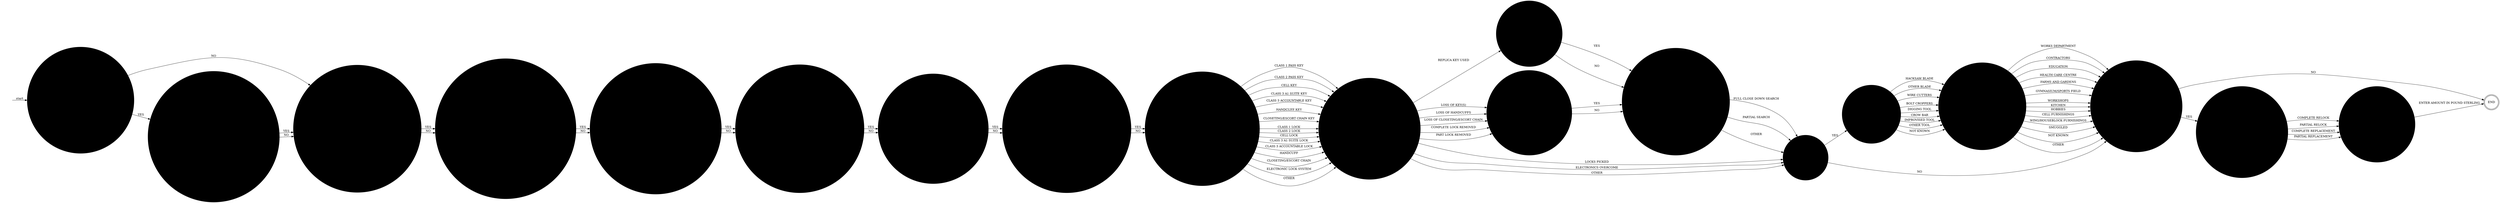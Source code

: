 digraph OLD_KEY_LOCK_INCIDENT {  rankdir=LR;
  node [shape = circle];
  START_NODE [label="", shape=none];
  START_NODE -> 44598 [label = "start"];
  END_NODE [label="END", shape="doublecircle"];
  44166 [label = "HAS ANY PROSECUTION TAKEN PLACE OR IS ANY PENDING", style="filled", color="#DDD"];
  44166 -> 44331 [label = "YES", style="filled", color="#DDD"];
  44166 -> 44331 [label = "NO", style="filled", color="#DDD"];
  44228 [label = "HAS THE PRISON SERVICE PRESS OFFICE BEEN INFORMED", style="filled", color="#DDD"];
  44228 -> 44972 [label = "YES", style="filled", color="#DDD"];
  44228 -> 44972 [label = "NO", style="filled", color="#DDD"];
  44331 [label = "IS THE INCIDENT THE SUBJECT OF AN INTERNAL INVESTIGATION", style="filled", color="#DDD"];
  44331 -> 44386 [label = "YES", style="filled", color="#DDD"];
  44331 -> 44386 [label = "NO", style="filled", color="#DDD"];
  44355 [label = "HAS A REPLICA BEEN FOUND", style="filled", color="#DDD"];
  44355 -> 44894 [label = "YES", style="filled", color="#DDD"];
  44355 -> 44894 [label = "NO", style="filled", color="#DDD"];
  44386 [label = "IS THE INCIDENT SUBJECT TO A GOVERNOR'S ADJUDICATION", style="filled", color="#DDD"];
  44386 -> 44414 [label = "YES", style="filled", color="#DDD"];
  44386 -> 44414 [label = "NO", style="filled", color="#DDD"];
  44407 [label = "WHAT TOOLS WERE USED", style="filled", color="#DDD"];
  44407 -> 44925 [label = "HACKSAW BLADE", style="filled", color="#DDD"];
  44407 -> 44925 [label = "OTHER BLADE", style="filled", color="#DDD"];
  44407 -> 44925 [label = "WIRE CUTTERS", style="filled", color="#DDD"];
  44407 -> 44925 [label = "BOLT CROPPERS", style="filled", color="#DDD"];
  44407 -> 44925 [label = "DIGGING TOOL", style="filled", color="#DDD"];
  44407 -> 44925 [label = "CROW BAR", style="filled", color="#DDD"];
  44407 -> 44925 [label = "IMPROVISED TOOL", style="filled", color="#DDD"];
  44407 -> 44925 [label = "OTHER TOOL", style="filled", color="#DDD"];
  44407 -> 44925 [label = "NOT KNOWN", style="filled", color="#DDD"];
  44414 [label = "IS ANY MEMBER OF STAFF FACING DISCIPLINARY CHARGES", style="filled", color="#DDD"];
  44414 -> 44678 [label = "YES", style="filled", color="#DDD"];
  44414 -> 44678 [label = "NO", style="filled", color="#DDD"];
  44449 [label = "DESCRIBE THE REMEDIAL ACTION TAKEN", style="filled", color="#DDD"];
  44449 -> 44921 [label = "COMPLETE RELOCK", style="filled", color="#DDD"];
  44449 -> 44921 [label = "PARTIAL RELOCK", style="filled", color="#DDD"];
  44449 -> 44921 [label = "COMPLETE REPLACEMENT", style="filled", color="#DDD"];
  44449 -> 44921 [label = "PARTIAL REPLACEMENT", style="filled", color="#DDD"];
  44598 [label = "WERE THE POLICE INFORMED OF THE INCIDENT", style="filled", color="#DDD"];
  44598 -> 45072 [label = "YES", style="filled", color="#DDD"];
  44598 -> 44166 [label = "NO", style="filled", color="#DDD"];
  44619 [label = "HAVE THE LOST ITEM(S) BEEN FOUND", style="filled", color="#DDD"];
  44619 -> 44894 [label = "YES", style="filled", color="#DDD"];
  44619 -> 44894 [label = "NO", style="filled", color="#DDD"];
  44678 [label = "IS THERE ANY MEDIA INTEREST IN THIS INCIDENT", style="filled", color="#DDD"];
  44678 -> 44228 [label = "YES", style="filled", color="#DDD"];
  44678 -> 44228 [label = "NO", style="filled", color="#DDD"];
  44775 [label = "HAS ANY REMEDIAL ACTION BEEN TAKEN", style="filled", color="#DDD"];
  44775 -> 44449 [label = "YES", style="filled", color="#DDD"];
  44775 -> END_NODE [label = "NO", style="filled", color="#DDD"];
  44866 [label = "WERE TOOLS USED", style="filled", color="#DDD"];
  44866 -> 44407 [label = "YES", style="filled", color="#DDD"];
  44866 -> 44775 [label = "NO", style="filled", color="#DDD"];
  44894 [label = "WHAT ACTION WAS TAKEN TO FIND THESE ITEMS", style="filled", color="#DDD"];
  44894 -> 44866 [label = "FULL CLOSE DOWN SEARCH", style="filled", color="#DDD"];
  44894 -> 44866 [label = "PARTIAL SEARCH", style="filled", color="#DDD"];
  44894 -> 44866 [label = "OTHER", style="filled", color="#DDD"];
  44921 [label = "ESTIMATED COST OF THIS ACTION", style="filled", color="#DDD"];
  44921 -> END_NODE [label = "ENTER AMOUNT IN POUND STERLING", style="filled", color="#DDD"];
  44925 [label = "WHAT WAS THE SOURCE OF THE TOOLS", style="filled", color="#DDD"];
  44925 -> 44775 [label = "WORKS DEPARTMENT", style="filled", color="#DDD"];
  44925 -> 44775 [label = "CONTRACTORS", style="filled", color="#DDD"];
  44925 -> 44775 [label = "EDUCATION", style="filled", color="#DDD"];
  44925 -> 44775 [label = "HEALTH CARE CENTRE", style="filled", color="#DDD"];
  44925 -> 44775 [label = "FARMS AND GARDENS", style="filled", color="#DDD"];
  44925 -> 44775 [label = "GYMNASIUM/SPORTS FIELD", style="filled", color="#DDD"];
  44925 -> 44775 [label = "WORKSHOPS", style="filled", color="#DDD"];
  44925 -> 44775 [label = "KITCHEN", style="filled", color="#DDD"];
  44925 -> 44775 [label = "HOBBIES", style="filled", color="#DDD"];
  44925 -> 44775 [label = "CELL FURNISHINGS", style="filled", color="#DDD"];
  44925 -> 44775 [label = "WING/HOUSEBLOCK FURNISHINGS", style="filled", color="#DDD"];
  44925 -> 44775 [label = "SMUGGLED", style="filled", color="#DDD"];
  44925 -> 44775 [label = "NOT KNOWN", style="filled", color="#DDD"];
  44925 -> 44775 [label = "OTHER", style="filled", color="#DDD"];
  44972 [label = "DESCRIBE THE TYPE OF KEY OR LOCK COMPROMISE", style="filled", color="#DDD"];
  44972 -> 45015 [label = "CLASS 1 PASS KEY", style="filled", color="#DDD"];
  44972 -> 45015 [label = "CLASS 2 PASS KEY", style="filled", color="#DDD"];
  44972 -> 45015 [label = "CELL KEY", style="filled", color="#DDD"];
  44972 -> 45015 [label = "CLASS 3 A1 SUITE KEY", style="filled", color="#DDD"];
  44972 -> 45015 [label = "CLASS 3 ACCOUNTABLE KEY", style="filled", color="#DDD"];
  44972 -> 45015 [label = "HANDCUFF KEY", style="filled", color="#DDD"];
  44972 -> 45015 [label = "CLOSETING/ESCORT CHAIN KEY", style="filled", color="#DDD"];
  44972 -> 45015 [label = "CLASS 1 LOCK", style="filled", color="#DDD"];
  44972 -> 45015 [label = "CLASS 2 LOCK", style="filled", color="#DDD"];
  44972 -> 45015 [label = "CELL LOCK", style="filled", color="#DDD"];
  44972 -> 45015 [label = "CLASS 3 A1 SUITE LOCK", style="filled", color="#DDD"];
  44972 -> 45015 [label = "CLASS 3 ACCOUNTABLE LOCK", style="filled", color="#DDD"];
  44972 -> 45015 [label = "HANDCUFF", style="filled", color="#DDD"];
  44972 -> 45015 [label = "CLOSETING/ESCORT CHAIN", style="filled", color="#DDD"];
  44972 -> 45015 [label = "ELECTRONIC LOCK SYSTEM", style="filled", color="#DDD"];
  44972 -> 45015 [label = "OTHER", style="filled", color="#DDD"];
  45015 [label = "DESCRIBE THE NATURE OF THE COMPROMISE", style="filled", color="#DDD"];
  45015 -> 44619 [label = "LOSS OF KEY(S)", style="filled", color="#DDD"];
  45015 -> 44619 [label = "LOSS OF HANDCUFFS", style="filled", color="#DDD"];
  45015 -> 44619 [label = "LOSS OF CLOSETING/ESCORT CHAIN", style="filled", color="#DDD"];
  45015 -> 44619 [label = "COMPLETE LOCK REMOVED", style="filled", color="#DDD"];
  45015 -> 44619 [label = "PART LOCK REMOVED", style="filled", color="#DDD"];
  45015 -> 44355 [label = "REPLICA KEY USED", style="filled", color="#DDD"];
  45015 -> 44866 [label = "LOCKS PICKED", style="filled", color="#DDD"];
  45015 -> 44866 [label = "ELECTRONICS OVERCOME", style="filled", color="#DDD"];
  45015 -> 44866 [label = "OTHER", style="filled", color="#DDD"];
  45072 [label = "IS THE INCIDENT THE SUBJECT OF A POLICE INVESTIGATION", style="filled", color="#DDD"];
  45072 -> 44166 [label = "YES", style="filled", color="#DDD"];
  45072 -> 44166 [label = "NO", style="filled", color="#DDD"];
}
